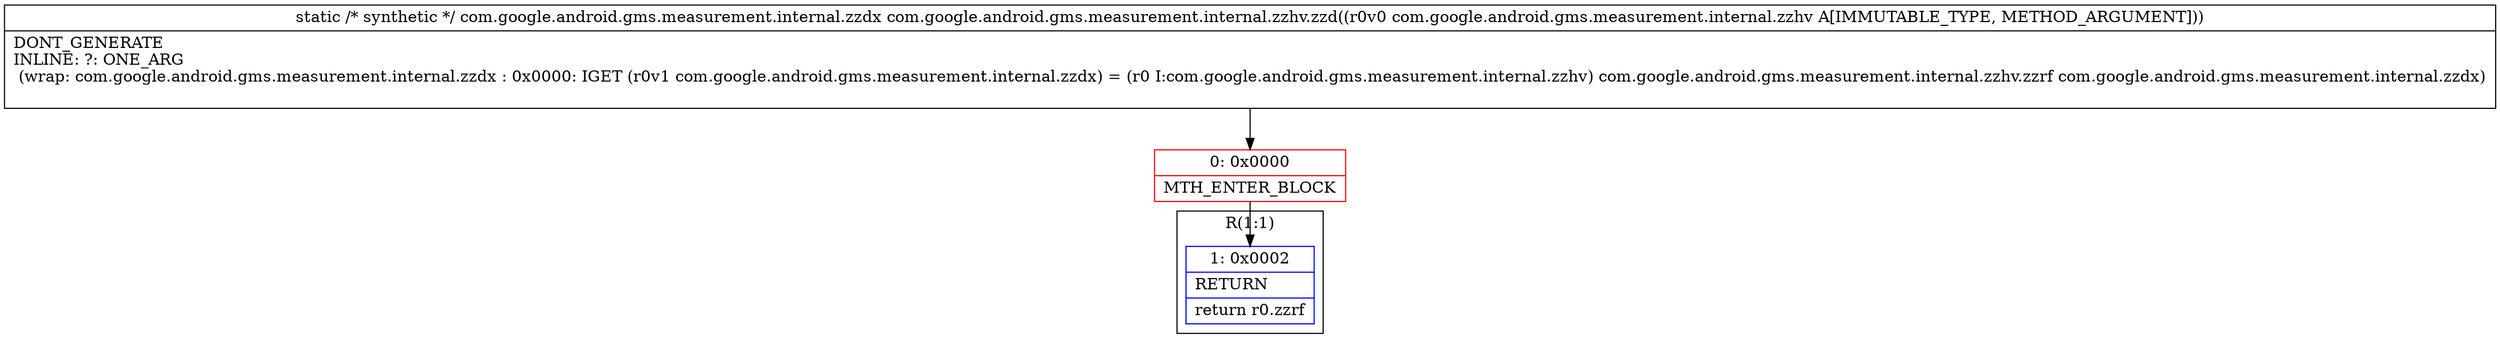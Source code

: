 digraph "CFG forcom.google.android.gms.measurement.internal.zzhv.zzd(Lcom\/google\/android\/gms\/measurement\/internal\/zzhv;)Lcom\/google\/android\/gms\/measurement\/internal\/zzdx;" {
subgraph cluster_Region_1990968144 {
label = "R(1:1)";
node [shape=record,color=blue];
Node_1 [shape=record,label="{1\:\ 0x0002|RETURN\l|return r0.zzrf\l}"];
}
Node_0 [shape=record,color=red,label="{0\:\ 0x0000|MTH_ENTER_BLOCK\l}"];
MethodNode[shape=record,label="{static \/* synthetic *\/ com.google.android.gms.measurement.internal.zzdx com.google.android.gms.measurement.internal.zzhv.zzd((r0v0 com.google.android.gms.measurement.internal.zzhv A[IMMUTABLE_TYPE, METHOD_ARGUMENT]))  | DONT_GENERATE\lINLINE: ?: ONE_ARG  \l  (wrap: com.google.android.gms.measurement.internal.zzdx : 0x0000: IGET  (r0v1 com.google.android.gms.measurement.internal.zzdx) = (r0 I:com.google.android.gms.measurement.internal.zzhv) com.google.android.gms.measurement.internal.zzhv.zzrf com.google.android.gms.measurement.internal.zzdx)\l\l}"];
MethodNode -> Node_0;
Node_0 -> Node_1;
}

